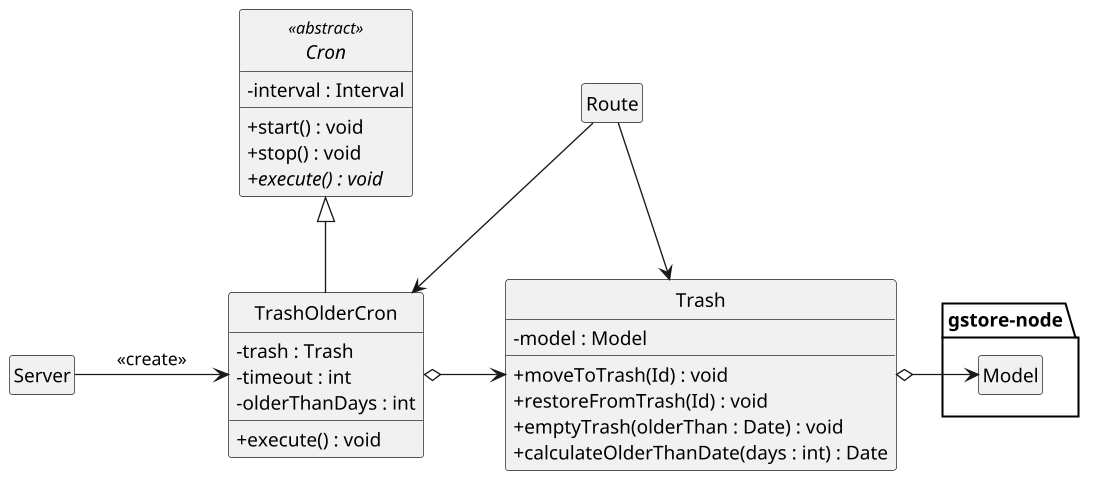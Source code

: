 ' @file UML del Database
' Data creazione: 2018-04-15
' @version 0.0.1
' @author  Tommaso Sotte

@startuml

' Style
skinparam classAttributeIconSize 0
' skinparam monochrome true
skinparam defaultFontName Arial
skinparam noteFontSize 10
' skinparam linetype ortho
skinparam style strictuml
skinparam nodeSep 60
scale 1100 width
hide empty members

skinparam note {
	BackgroundColor White
	BorderColor Black
}

' package Cron {
' }
abstract Cron <<abstract>> {
	- interval : Interval
	+ start() : void
	+ stop() : void
	{abstract} + execute() : void
}

class TrashOlderCron extends Cron {
	- trash : Trash
	- timeout : int
	- olderThanDays : int
	+ execute() : void
}

' package Model {
' }
class Trash {
	- model : Model
	+ moveToTrash(Id) : void
	+ restoreFromTrash(Id) : void
	+ emptyTrash(olderThan : Date) : void
	+ calculateOlderThanDate(days : int) : Date
}

package "gstore-node" as GStore {
	class Model
}

Server -> TrashOlderCron : <<create>>
Route --> TrashOlderCron
Route --> Trash
TrashOlderCron o-> Trash
Trash o-> Model

@enduml
